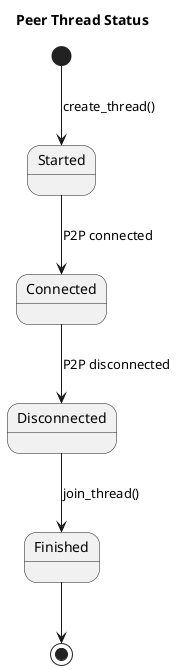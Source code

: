@startuml
title Peer Thread Status

[*] --> Started: create_thread()
Started --> Connected: P2P connected
Connected --> Disconnected: P2P disconnected
Disconnected --> Finished :join_thread()
Finished --> [*]

@enduml


